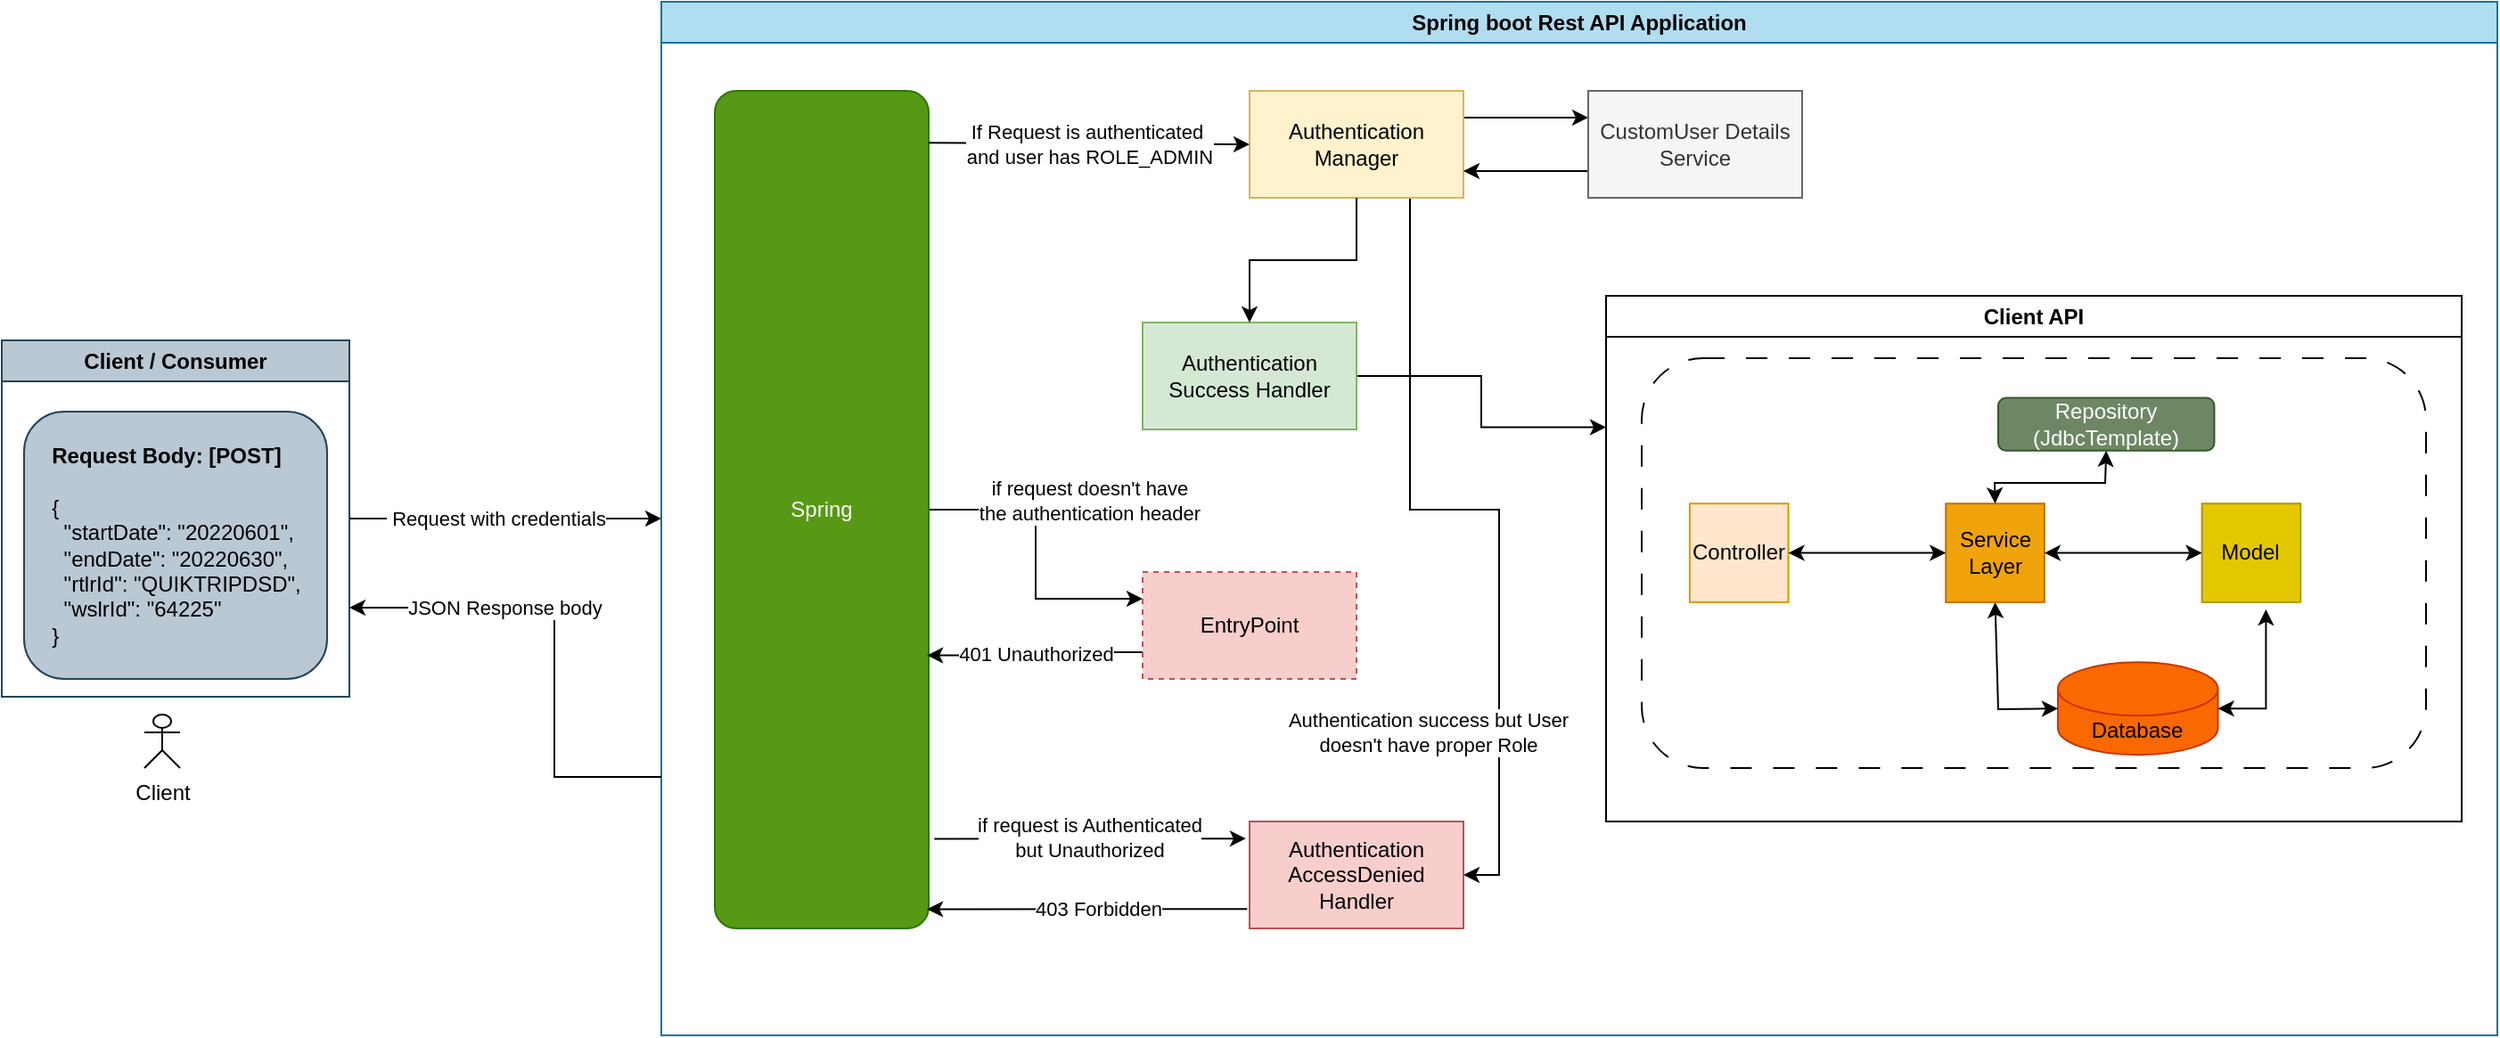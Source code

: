 <mxfile version="21.1.0" type="github" pages="3">
  <diagram id="gAJmTUb0zvMLt5ep9AGn" name="Spring boot Flow Diagram">
    <mxGraphModel dx="2256" dy="660" grid="0" gridSize="10" guides="1" tooltips="1" connect="1" arrows="1" fold="1" page="1" pageScale="1" pageWidth="850" pageHeight="1100" math="0" shadow="0">
      <root>
        <mxCell id="0" />
        <mxCell id="1" parent="0" />
        <mxCell id="jKOo5eAIJNoVlqBJy6k2-8" value="Client" style="shape=umlActor;verticalLabelPosition=bottom;verticalAlign=top;html=1;outlineConnect=0;" parent="1" vertex="1">
          <mxGeometry x="20" y="850" width="20" height="30" as="geometry" />
        </mxCell>
        <mxCell id="jKOo5eAIJNoVlqBJy6k2-27" value="Spring boot Rest API Application" style="swimlane;whiteSpace=wrap;html=1;fillColor=#b1ddf0;strokeColor=#10739e;" parent="1" vertex="1">
          <mxGeometry x="310" y="450" width="1030" height="580" as="geometry" />
        </mxCell>
        <mxCell id="jKOo5eAIJNoVlqBJy6k2-81" style="edgeStyle=orthogonalEdgeStyle;rounded=0;orthogonalLoop=1;jettySize=auto;html=1;exitX=1;exitY=0.5;exitDx=0;exitDy=0;entryX=0;entryY=0.25;entryDx=0;entryDy=0;" parent="jKOo5eAIJNoVlqBJy6k2-27" source="jKOo5eAIJNoVlqBJy6k2-40" target="jKOo5eAIJNoVlqBJy6k2-80" edge="1">
          <mxGeometry relative="1" as="geometry" />
        </mxCell>
        <mxCell id="jKOo5eAIJNoVlqBJy6k2-82" value="if request doesn&#39;t have &lt;br&gt;the authentication header" style="edgeLabel;html=1;align=center;verticalAlign=middle;resizable=0;points=[];" parent="jKOo5eAIJNoVlqBJy6k2-81" vertex="1" connectable="0">
          <mxGeometry x="-0.4" y="3" relative="1" as="geometry">
            <mxPoint x="39" y="-2" as="offset" />
          </mxGeometry>
        </mxCell>
        <mxCell id="jKOo5eAIJNoVlqBJy6k2-40" value="Spring" style="rounded=1;whiteSpace=wrap;html=1;arcSize=10;fillColor=#579915;fontColor=#ffffff;strokeColor=#2D7600;" parent="jKOo5eAIJNoVlqBJy6k2-27" vertex="1">
          <mxGeometry x="30" y="50" width="120" height="470" as="geometry" />
        </mxCell>
        <mxCell id="jKOo5eAIJNoVlqBJy6k2-77" style="edgeStyle=orthogonalEdgeStyle;rounded=0;orthogonalLoop=1;jettySize=auto;html=1;exitX=1;exitY=0.25;exitDx=0;exitDy=0;entryX=0;entryY=0.25;entryDx=0;entryDy=0;" parent="jKOo5eAIJNoVlqBJy6k2-27" source="jKOo5eAIJNoVlqBJy6k2-42" target="jKOo5eAIJNoVlqBJy6k2-76" edge="1">
          <mxGeometry relative="1" as="geometry" />
        </mxCell>
        <mxCell id="jKOo5eAIJNoVlqBJy6k2-79" style="edgeStyle=orthogonalEdgeStyle;rounded=0;orthogonalLoop=1;jettySize=auto;html=1;exitX=0.75;exitY=1;exitDx=0;exitDy=0;entryX=1;entryY=0.5;entryDx=0;entryDy=0;" parent="jKOo5eAIJNoVlqBJy6k2-27" source="jKOo5eAIJNoVlqBJy6k2-42" target="jKOo5eAIJNoVlqBJy6k2-51" edge="1">
          <mxGeometry relative="1" as="geometry" />
        </mxCell>
        <mxCell id="jKOo5eAIJNoVlqBJy6k2-86" value="Authentication success but User &lt;br&gt;doesn&#39;t have proper Role" style="edgeLabel;html=1;align=center;verticalAlign=middle;resizable=0;points=[];" parent="jKOo5eAIJNoVlqBJy6k2-79" vertex="1" connectable="0">
          <mxGeometry x="0.693" y="-1" relative="1" as="geometry">
            <mxPoint x="-39" y="-31" as="offset" />
          </mxGeometry>
        </mxCell>
        <mxCell id="jKOo5eAIJNoVlqBJy6k2-42" value="Authentication Manager" style="rounded=0;whiteSpace=wrap;html=1;fillColor=#fff2cc;strokeColor=#d6b656;" parent="jKOo5eAIJNoVlqBJy6k2-27" vertex="1">
          <mxGeometry x="330" y="50" width="120" height="60" as="geometry" />
        </mxCell>
        <mxCell id="jKOo5eAIJNoVlqBJy6k2-49" value="" style="endArrow=classic;html=1;rounded=0;entryX=0;entryY=0.5;entryDx=0;entryDy=0;exitX=1;exitY=0.062;exitDx=0;exitDy=0;exitPerimeter=0;" parent="jKOo5eAIJNoVlqBJy6k2-27" source="jKOo5eAIJNoVlqBJy6k2-40" target="jKOo5eAIJNoVlqBJy6k2-42" edge="1">
          <mxGeometry width="50" height="50" relative="1" as="geometry">
            <mxPoint x="20" y="320" as="sourcePoint" />
            <mxPoint x="70" y="270" as="targetPoint" />
          </mxGeometry>
        </mxCell>
        <mxCell id="jKOo5eAIJNoVlqBJy6k2-50" value="If Request is authenticated&amp;nbsp;&lt;br&gt;and user has ROLE_ADMIN" style="edgeLabel;html=1;align=center;verticalAlign=middle;resizable=0;points=[];" parent="jKOo5eAIJNoVlqBJy6k2-49" vertex="1" connectable="0">
          <mxGeometry x="-0.471" y="1" relative="1" as="geometry">
            <mxPoint x="42" y="1" as="offset" />
          </mxGeometry>
        </mxCell>
        <mxCell id="jKOo5eAIJNoVlqBJy6k2-25" value="Client API" style="swimlane;whiteSpace=wrap;html=1;" parent="jKOo5eAIJNoVlqBJy6k2-27" vertex="1">
          <mxGeometry x="530" y="165" width="480" height="295" as="geometry" />
        </mxCell>
        <mxCell id="UpVTDO2LvUsOc-iQ0I52-38" value="" style="group" parent="jKOo5eAIJNoVlqBJy6k2-25" vertex="1" connectable="0">
          <mxGeometry x="20" y="35" width="440" height="230" as="geometry" />
        </mxCell>
        <mxCell id="UpVTDO2LvUsOc-iQ0I52-1" value="" style="rounded=1;whiteSpace=wrap;html=1;dashed=1;dashPattern=12 12;" parent="UpVTDO2LvUsOc-iQ0I52-38" vertex="1">
          <mxGeometry width="440" height="230" as="geometry" />
        </mxCell>
        <mxCell id="UpVTDO2LvUsOc-iQ0I52-43" value="" style="group" parent="UpVTDO2LvUsOc-iQ0I52-38" vertex="1" connectable="0">
          <mxGeometry x="26.939" y="22.258" width="359.184" height="200.323" as="geometry" />
        </mxCell>
        <mxCell id="jKOo5eAIJNoVlqBJy6k2-3" value="Controller" style="whiteSpace=wrap;html=1;aspect=fixed;fillColor=#ffe6cc;strokeColor=#d79b00;" parent="UpVTDO2LvUsOc-iQ0I52-43" vertex="1">
          <mxGeometry y="59.355" width="55.318" height="55.318" as="geometry" />
        </mxCell>
        <mxCell id="jKOo5eAIJNoVlqBJy6k2-4" value="Model" style="whiteSpace=wrap;html=1;aspect=fixed;fillColor=#e3c800;fontColor=#000000;strokeColor=#B09500;" parent="UpVTDO2LvUsOc-iQ0I52-43" vertex="1">
          <mxGeometry x="287.347" y="59.355" width="55.318" height="55.318" as="geometry" />
        </mxCell>
        <mxCell id="UpVTDO2LvUsOc-iQ0I52-39" value="Database" style="shape=cylinder3;whiteSpace=wrap;html=1;boundedLbl=1;backgroundOutline=1;size=15;fillColor=#fa6800;fontColor=#000000;strokeColor=#C73500;" parent="UpVTDO2LvUsOc-iQ0I52-43" vertex="1">
          <mxGeometry x="206.531" y="148.387" width="89.796" height="51.935" as="geometry" />
        </mxCell>
        <mxCell id="UpVTDO2LvUsOc-iQ0I52-40" value="" style="endArrow=classic;startArrow=classic;html=1;rounded=0;entryX=1;entryY=0.5;entryDx=0;entryDy=0;entryPerimeter=0;exitX=0.5;exitY=1;exitDx=0;exitDy=0;" parent="UpVTDO2LvUsOc-iQ0I52-43" target="UpVTDO2LvUsOc-iQ0I52-39" edge="1">
          <mxGeometry width="50" height="50" relative="1" as="geometry">
            <mxPoint x="323.265" y="118.71" as="sourcePoint" />
            <mxPoint x="220.0" y="196.613" as="targetPoint" />
            <Array as="points">
              <mxPoint x="323.265" y="174.355" />
            </Array>
          </mxGeometry>
        </mxCell>
        <mxCell id="UpVTDO2LvUsOc-iQ0I52-41" value="" style="endArrow=classic;startArrow=classic;html=1;rounded=0;entryX=0;entryY=0.5;entryDx=0;entryDy=0;entryPerimeter=0;exitX=0.5;exitY=1;exitDx=0;exitDy=0;" parent="UpVTDO2LvUsOc-iQ0I52-43" source="UpVTDO2LvUsOc-iQ0I52-42" target="UpVTDO2LvUsOc-iQ0I52-39" edge="1">
          <mxGeometry width="50" height="50" relative="1" as="geometry">
            <mxPoint x="85.306" y="140.968" as="sourcePoint" />
            <mxPoint x="130.204" y="103.871" as="targetPoint" />
            <Array as="points">
              <mxPoint x="173.061" y="174.742" />
            </Array>
          </mxGeometry>
        </mxCell>
        <mxCell id="UpVTDO2LvUsOc-iQ0I52-42" value="Service Layer" style="whiteSpace=wrap;html=1;aspect=fixed;fillColor=#f0a30a;fontColor=#000000;strokeColor=#BD7000;" parent="UpVTDO2LvUsOc-iQ0I52-43" vertex="1">
          <mxGeometry x="143.673" y="59.355" width="55.318" height="55.318" as="geometry" />
        </mxCell>
        <mxCell id="UpVTDO2LvUsOc-iQ0I52-48" value="" style="endArrow=classic;startArrow=classic;html=1;rounded=0;exitX=1;exitY=0.5;exitDx=0;exitDy=0;entryX=0;entryY=0.5;entryDx=0;entryDy=0;" parent="UpVTDO2LvUsOc-iQ0I52-43" source="jKOo5eAIJNoVlqBJy6k2-3" target="UpVTDO2LvUsOc-iQ0I52-42" edge="1">
          <mxGeometry width="50" height="50" relative="1" as="geometry">
            <mxPoint x="161.633" y="170.645" as="sourcePoint" />
            <mxPoint x="206.531" y="133.548" as="targetPoint" />
          </mxGeometry>
        </mxCell>
        <mxCell id="UpVTDO2LvUsOc-iQ0I52-51" value="" style="endArrow=classic;startArrow=classic;html=1;rounded=0;entryX=0;entryY=0.5;entryDx=0;entryDy=0;exitX=1;exitY=0.5;exitDx=0;exitDy=0;" parent="UpVTDO2LvUsOc-iQ0I52-43" source="UpVTDO2LvUsOc-iQ0I52-42" target="jKOo5eAIJNoVlqBJy6k2-4" edge="1">
          <mxGeometry width="50" height="50" relative="1" as="geometry">
            <mxPoint x="188.571" y="66.774" as="sourcePoint" />
            <mxPoint x="188.571" y="37.097" as="targetPoint" />
          </mxGeometry>
        </mxCell>
        <mxCell id="jKOo5eAIJNoVlqBJy6k2-20" value="Repository&lt;br&gt;(JdbcTemplate)" style="rounded=1;whiteSpace=wrap;html=1;fillColor=#6d8764;fontColor=#ffffff;strokeColor=#3A5431;" parent="UpVTDO2LvUsOc-iQ0I52-38" vertex="1">
          <mxGeometry x="199.998" y="22.258" width="121.224" height="29.677" as="geometry" />
        </mxCell>
        <mxCell id="UpVTDO2LvUsOc-iQ0I52-50" value="" style="endArrow=classic;startArrow=classic;html=1;rounded=0;entryX=0.5;entryY=1;entryDx=0;entryDy=0;exitX=0.5;exitY=0;exitDx=0;exitDy=0;" parent="UpVTDO2LvUsOc-iQ0I52-38" source="UpVTDO2LvUsOc-iQ0I52-42" target="jKOo5eAIJNoVlqBJy6k2-20" edge="1">
          <mxGeometry width="50" height="50" relative="1" as="geometry">
            <mxPoint x="188.571" y="192.903" as="sourcePoint" />
            <mxPoint x="233.469" y="155.806" as="targetPoint" />
            <Array as="points">
              <mxPoint x="198" y="70" />
              <mxPoint x="230" y="70" />
              <mxPoint x="260" y="70" />
            </Array>
          </mxGeometry>
        </mxCell>
        <mxCell id="jKOo5eAIJNoVlqBJy6k2-51" value="Authentication AccessDenied Handler" style="rounded=0;whiteSpace=wrap;html=1;fillColor=#f8cecc;strokeColor=#b85450;" parent="jKOo5eAIJNoVlqBJy6k2-27" vertex="1">
          <mxGeometry x="330" y="460" width="120" height="60" as="geometry" />
        </mxCell>
        <mxCell id="jKOo5eAIJNoVlqBJy6k2-53" value="" style="endArrow=classic;html=1;rounded=0;exitX=1.026;exitY=0.893;exitDx=0;exitDy=0;exitPerimeter=0;entryX=-0.017;entryY=0.16;entryDx=0;entryDy=0;entryPerimeter=0;" parent="jKOo5eAIJNoVlqBJy6k2-27" source="jKOo5eAIJNoVlqBJy6k2-40" target="jKOo5eAIJNoVlqBJy6k2-51" edge="1">
          <mxGeometry width="50" height="50" relative="1" as="geometry">
            <mxPoint x="330" y="340" as="sourcePoint" />
            <mxPoint x="380" y="290" as="targetPoint" />
          </mxGeometry>
        </mxCell>
        <mxCell id="jKOo5eAIJNoVlqBJy6k2-63" value="if request is Authenticated &lt;br&gt;but Unauthorized" style="edgeLabel;html=1;align=center;verticalAlign=middle;resizable=0;points=[];" parent="jKOo5eAIJNoVlqBJy6k2-53" vertex="1" connectable="0">
          <mxGeometry x="-0.307" y="3" relative="1" as="geometry">
            <mxPoint x="26" y="2" as="offset" />
          </mxGeometry>
        </mxCell>
        <mxCell id="jKOo5eAIJNoVlqBJy6k2-64" value="" style="endArrow=classic;html=1;rounded=0;entryX=0.992;entryY=0.977;entryDx=0;entryDy=0;entryPerimeter=0;exitX=-0.011;exitY=0.819;exitDx=0;exitDy=0;exitPerimeter=0;" parent="jKOo5eAIJNoVlqBJy6k2-27" source="jKOo5eAIJNoVlqBJy6k2-51" target="jKOo5eAIJNoVlqBJy6k2-40" edge="1">
          <mxGeometry width="50" height="50" relative="1" as="geometry">
            <mxPoint x="320" y="509" as="sourcePoint" />
            <mxPoint x="400" y="280" as="targetPoint" />
          </mxGeometry>
        </mxCell>
        <mxCell id="jKOo5eAIJNoVlqBJy6k2-65" value="403 Forbidden" style="edgeLabel;html=1;align=center;verticalAlign=middle;resizable=0;points=[];" parent="jKOo5eAIJNoVlqBJy6k2-64" vertex="1" connectable="0">
          <mxGeometry x="0.263" relative="1" as="geometry">
            <mxPoint x="30" as="offset" />
          </mxGeometry>
        </mxCell>
        <mxCell id="jKOo5eAIJNoVlqBJy6k2-75" style="edgeStyle=orthogonalEdgeStyle;rounded=0;orthogonalLoop=1;jettySize=auto;html=1;entryX=0;entryY=0.25;entryDx=0;entryDy=0;" parent="jKOo5eAIJNoVlqBJy6k2-27" source="jKOo5eAIJNoVlqBJy6k2-71" target="jKOo5eAIJNoVlqBJy6k2-25" edge="1">
          <mxGeometry relative="1" as="geometry">
            <mxPoint x="520" y="210" as="targetPoint" />
          </mxGeometry>
        </mxCell>
        <mxCell id="jKOo5eAIJNoVlqBJy6k2-71" value="Authentication Success Handler" style="rounded=1;whiteSpace=wrap;html=1;arcSize=0;fillColor=#d5e8d4;strokeColor=#82b366;" parent="jKOo5eAIJNoVlqBJy6k2-27" vertex="1">
          <mxGeometry x="270" y="180" width="120" height="60" as="geometry" />
        </mxCell>
        <mxCell id="jKOo5eAIJNoVlqBJy6k2-70" style="edgeStyle=orthogonalEdgeStyle;rounded=0;orthogonalLoop=1;jettySize=auto;html=1;exitX=0.5;exitY=1;exitDx=0;exitDy=0;entryX=0.5;entryY=0;entryDx=0;entryDy=0;" parent="jKOo5eAIJNoVlqBJy6k2-27" source="jKOo5eAIJNoVlqBJy6k2-42" target="jKOo5eAIJNoVlqBJy6k2-71" edge="1">
          <mxGeometry relative="1" as="geometry">
            <mxPoint x="355" y="150" as="targetPoint" />
          </mxGeometry>
        </mxCell>
        <mxCell id="jKOo5eAIJNoVlqBJy6k2-78" style="edgeStyle=orthogonalEdgeStyle;rounded=0;orthogonalLoop=1;jettySize=auto;html=1;exitX=0;exitY=0.75;exitDx=0;exitDy=0;entryX=1;entryY=0.75;entryDx=0;entryDy=0;" parent="jKOo5eAIJNoVlqBJy6k2-27" source="jKOo5eAIJNoVlqBJy6k2-76" target="jKOo5eAIJNoVlqBJy6k2-42" edge="1">
          <mxGeometry relative="1" as="geometry" />
        </mxCell>
        <mxCell id="jKOo5eAIJNoVlqBJy6k2-76" value="CustomUser Details Service" style="rounded=0;whiteSpace=wrap;html=1;fillColor=#f5f5f5;fontColor=#333333;strokeColor=#666666;" parent="jKOo5eAIJNoVlqBJy6k2-27" vertex="1">
          <mxGeometry x="520" y="50" width="120" height="60" as="geometry" />
        </mxCell>
        <mxCell id="jKOo5eAIJNoVlqBJy6k2-84" style="edgeStyle=orthogonalEdgeStyle;rounded=0;orthogonalLoop=1;jettySize=auto;html=1;exitX=0;exitY=0.75;exitDx=0;exitDy=0;entryX=0.992;entryY=0.674;entryDx=0;entryDy=0;entryPerimeter=0;" parent="jKOo5eAIJNoVlqBJy6k2-27" source="jKOo5eAIJNoVlqBJy6k2-80" target="jKOo5eAIJNoVlqBJy6k2-40" edge="1">
          <mxGeometry relative="1" as="geometry" />
        </mxCell>
        <mxCell id="jKOo5eAIJNoVlqBJy6k2-85" value="401 Unauthorized" style="edgeLabel;html=1;align=center;verticalAlign=middle;resizable=0;points=[];" parent="jKOo5eAIJNoVlqBJy6k2-84" vertex="1" connectable="0">
          <mxGeometry x="0.219" y="-1" relative="1" as="geometry">
            <mxPoint x="13" as="offset" />
          </mxGeometry>
        </mxCell>
        <mxCell id="jKOo5eAIJNoVlqBJy6k2-80" value="EntryPoint" style="rounded=0;whiteSpace=wrap;html=1;dashed=1;fillColor=#f8cecc;strokeColor=#b85450;" parent="jKOo5eAIJNoVlqBJy6k2-27" vertex="1">
          <mxGeometry x="270" y="320" width="120" height="60" as="geometry" />
        </mxCell>
        <mxCell id="jKOo5eAIJNoVlqBJy6k2-30" value="Client / Consumer" style="swimlane;whiteSpace=wrap;html=1;fillColor=#bac8d3;strokeColor=#23445d;" parent="1" vertex="1">
          <mxGeometry x="-60" y="640" width="195" height="200" as="geometry" />
        </mxCell>
        <mxCell id="jKOo5eAIJNoVlqBJy6k2-31" value="&lt;div style=&quot;text-align: left;&quot;&gt;&lt;span style=&quot;background-color: initial;&quot;&gt;&lt;b&gt;Request Body: [POST]&lt;/b&gt;&lt;/span&gt;&lt;/div&gt;&lt;div style=&quot;border-color: var(--border-color); text-align: left;&quot;&gt;&lt;br&gt;&lt;/div&gt;&lt;div style=&quot;border-color: var(--border-color); text-align: left;&quot;&gt;{&lt;/div&gt;&lt;div style=&quot;border-color: var(--border-color); text-align: left;&quot;&gt;&amp;nbsp; &quot;startDate&quot;: &quot;20220601&quot;,&lt;/div&gt;&lt;div style=&quot;border-color: var(--border-color); text-align: left;&quot;&gt;&amp;nbsp; &quot;endDate&quot;: &quot;20220630&quot;,&lt;/div&gt;&lt;div style=&quot;border-color: var(--border-color); text-align: left;&quot;&gt;&amp;nbsp; &quot;rtlrId&quot;: &quot;QUIKTRIPDSD&lt;span style=&quot;background-color: initial;&quot;&gt;&quot;,&lt;/span&gt;&lt;br&gt;&lt;/div&gt;&lt;div style=&quot;border-color: var(--border-color); text-align: left;&quot;&gt;&amp;nbsp; &quot;wslrId&quot;: &quot;64225&lt;span style=&quot;background-color: initial;&quot;&gt;&quot;&lt;/span&gt;&lt;br&gt;&lt;/div&gt;&lt;div style=&quot;border-color: var(--border-color); text-align: left;&quot;&gt;}&lt;/div&gt;" style="rounded=1;whiteSpace=wrap;html=1;fillColor=#bac8d3;strokeColor=#23445d;" parent="jKOo5eAIJNoVlqBJy6k2-30" vertex="1">
          <mxGeometry x="12.5" y="40" width="170" height="150" as="geometry" />
        </mxCell>
        <mxCell id="jKOo5eAIJNoVlqBJy6k2-66" value="" style="endArrow=classic;html=1;rounded=0;entryX=0;entryY=0.5;entryDx=0;entryDy=0;exitX=1;exitY=0.5;exitDx=0;exitDy=0;" parent="1" source="jKOo5eAIJNoVlqBJy6k2-30" target="jKOo5eAIJNoVlqBJy6k2-27" edge="1">
          <mxGeometry width="50" height="50" relative="1" as="geometry">
            <mxPoint x="440" y="770" as="sourcePoint" />
            <mxPoint x="490" y="720" as="targetPoint" />
          </mxGeometry>
        </mxCell>
        <mxCell id="jKOo5eAIJNoVlqBJy6k2-67" value="&amp;nbsp;Request with credentials" style="edgeLabel;html=1;align=center;verticalAlign=middle;resizable=0;points=[];" parent="jKOo5eAIJNoVlqBJy6k2-66" vertex="1" connectable="0">
          <mxGeometry x="-0.328" y="-2" relative="1" as="geometry">
            <mxPoint x="23" y="-2" as="offset" />
          </mxGeometry>
        </mxCell>
        <mxCell id="FC41KhaFRCYs8Oc2fZ9N-1" value="" style="endArrow=classic;html=1;rounded=0;entryX=1;entryY=0.75;entryDx=0;entryDy=0;exitX=0;exitY=0.75;exitDx=0;exitDy=0;" parent="1" source="jKOo5eAIJNoVlqBJy6k2-27" target="jKOo5eAIJNoVlqBJy6k2-30" edge="1">
          <mxGeometry width="50" height="50" relative="1" as="geometry">
            <mxPoint x="180" y="850" as="sourcePoint" />
            <mxPoint x="230" y="800" as="targetPoint" />
            <Array as="points">
              <mxPoint x="250" y="885" />
              <mxPoint x="250" y="790" />
            </Array>
          </mxGeometry>
        </mxCell>
        <mxCell id="FC41KhaFRCYs8Oc2fZ9N-2" value="JSON Response body" style="edgeLabel;html=1;align=center;verticalAlign=middle;resizable=0;points=[];" parent="FC41KhaFRCYs8Oc2fZ9N-1" vertex="1" connectable="0">
          <mxGeometry x="0.356" relative="1" as="geometry">
            <mxPoint as="offset" />
          </mxGeometry>
        </mxCell>
      </root>
    </mxGraphModel>
  </diagram>
  <diagram id="qu9-vNJKe9SejYaqbjZg" name="Service Layer">
    <mxGraphModel dx="556" dy="660" grid="1" gridSize="10" guides="1" tooltips="1" connect="1" arrows="1" fold="1" page="1" pageScale="1" pageWidth="850" pageHeight="1100" math="0" shadow="0">
      <root>
        <mxCell id="0" />
        <mxCell id="1" parent="0" />
        <mxCell id="SeWlZQkppyiHz4n-aT7A-1" value="" style="rounded=1;whiteSpace=wrap;html=1;arcSize=0;" parent="1" vertex="1">
          <mxGeometry x="860" width="710" height="840" as="geometry" />
        </mxCell>
        <mxCell id="tVIGZTQ7JNzxPqadRYe6-2" value="" style="edgeStyle=orthogonalEdgeStyle;rounded=0;orthogonalLoop=1;jettySize=auto;html=1;" parent="1" source="sn6AWK3r1z6kiTbfgCj4-1" target="tVIGZTQ7JNzxPqadRYe6-1" edge="1">
          <mxGeometry relative="1" as="geometry" />
        </mxCell>
        <mxCell id="tVIGZTQ7JNzxPqadRYe6-8" value="" style="edgeStyle=orthogonalEdgeStyle;rounded=0;orthogonalLoop=1;jettySize=auto;html=1;" parent="1" source="sn6AWK3r1z6kiTbfgCj4-1" target="tVIGZTQ7JNzxPqadRYe6-7" edge="1">
          <mxGeometry relative="1" as="geometry" />
        </mxCell>
        <mxCell id="sn6AWK3r1z6kiTbfgCj4-1" value="&lt;div style=&quot;border-color: var(--border-color); text-align: left;&quot;&gt;&lt;span style=&quot;background-color: initial;&quot;&gt;{&lt;/span&gt;&lt;br&gt;&lt;/div&gt;&lt;div style=&quot;border-color: var(--border-color); text-align: left;&quot;&gt;&amp;nbsp; &quot;startDate&quot;: &quot;20220601&quot;,&lt;/div&gt;&lt;div style=&quot;border-color: var(--border-color); text-align: left;&quot;&gt;&amp;nbsp; &quot;endDate&quot;: &quot;20220630&quot;,&lt;/div&gt;&lt;div style=&quot;border-color: var(--border-color); text-align: left;&quot;&gt;&amp;nbsp; &quot;rtlrId&quot;: &quot;QUIKTRIPDSD&lt;span style=&quot;border-color: var(--border-color); background-color: initial;&quot;&gt;&quot;,&lt;/span&gt;&lt;br style=&quot;border-color: var(--border-color);&quot;&gt;&lt;/div&gt;&lt;div style=&quot;border-color: var(--border-color); text-align: left;&quot;&gt;&amp;nbsp; &quot;wslrId&quot;: &quot;12345&lt;span style=&quot;border-color: var(--border-color); background-color: initial;&quot;&gt;&quot;&lt;/span&gt;&lt;br style=&quot;border-color: var(--border-color);&quot;&gt;&lt;/div&gt;&lt;div style=&quot;border-color: var(--border-color); text-align: left;&quot;&gt;}&lt;/div&gt;" style="shape=parallelogram;perimeter=parallelogramPerimeter;whiteSpace=wrap;html=1;fixedSize=1;" parent="1" vertex="1">
          <mxGeometry x="1030" y="110" width="240" height="100" as="geometry" />
        </mxCell>
        <mxCell id="tVIGZTQ7JNzxPqadRYe6-4" value="" style="edgeStyle=orthogonalEdgeStyle;rounded=0;orthogonalLoop=1;jettySize=auto;html=1;" parent="1" source="tVIGZTQ7JNzxPqadRYe6-1" target="tVIGZTQ7JNzxPqadRYe6-3" edge="1">
          <mxGeometry relative="1" as="geometry" />
        </mxCell>
        <mxCell id="tVIGZTQ7JNzxPqadRYe6-20" value="NO" style="edgeLabel;html=1;align=center;verticalAlign=middle;resizable=0;points=[];" parent="tVIGZTQ7JNzxPqadRYe6-4" vertex="1" connectable="0">
          <mxGeometry x="-0.3" y="-3" relative="1" as="geometry">
            <mxPoint x="1" y="1" as="offset" />
          </mxGeometry>
        </mxCell>
        <mxCell id="tVIGZTQ7JNzxPqadRYe6-6" value="" style="edgeStyle=orthogonalEdgeStyle;rounded=0;orthogonalLoop=1;jettySize=auto;html=1;" parent="1" source="tVIGZTQ7JNzxPqadRYe6-1" target="tVIGZTQ7JNzxPqadRYe6-5" edge="1">
          <mxGeometry relative="1" as="geometry" />
        </mxCell>
        <mxCell id="tVIGZTQ7JNzxPqadRYe6-19" value="YES" style="edgeLabel;html=1;align=center;verticalAlign=middle;resizable=0;points=[];" parent="tVIGZTQ7JNzxPqadRYe6-6" vertex="1" connectable="0">
          <mxGeometry x="-0.389" y="-3" relative="1" as="geometry">
            <mxPoint as="offset" />
          </mxGeometry>
        </mxCell>
        <mxCell id="tVIGZTQ7JNzxPqadRYe6-1" value="&lt;br&gt;Are Required Parameters&lt;br&gt;Valid, Present, and &lt;br&gt;Not Blank?" style="rhombus;whiteSpace=wrap;html=1;" parent="1" vertex="1">
          <mxGeometry x="1010" y="260" width="190" height="140" as="geometry" />
        </mxCell>
        <mxCell id="tVIGZTQ7JNzxPqadRYe6-3" value="Throw Error Message" style="shape=parallelogram;perimeter=parallelogramPerimeter;whiteSpace=wrap;html=1;fixedSize=1;" parent="1" vertex="1">
          <mxGeometry x="1270" y="305" width="170" height="50" as="geometry" />
        </mxCell>
        <mxCell id="tVIGZTQ7JNzxPqadRYe6-11" value="" style="edgeStyle=orthogonalEdgeStyle;rounded=0;orthogonalLoop=1;jettySize=auto;html=1;" parent="1" source="tVIGZTQ7JNzxPqadRYe6-5" target="tVIGZTQ7JNzxPqadRYe6-10" edge="1">
          <mxGeometry relative="1" as="geometry" />
        </mxCell>
        <mxCell id="tVIGZTQ7JNzxPqadRYe6-5" value="Build SQL query based on parameter(s)&amp;nbsp;" style="whiteSpace=wrap;html=1;" parent="1" vertex="1">
          <mxGeometry x="970" y="460" width="120" height="60" as="geometry" />
        </mxCell>
        <mxCell id="tVIGZTQ7JNzxPqadRYe6-7" value="Start" style="rounded=1;whiteSpace=wrap;html=1;arcSize=50;" parent="1" vertex="1">
          <mxGeometry x="1090" y="10" width="120" height="60" as="geometry" />
        </mxCell>
        <mxCell id="tVIGZTQ7JNzxPqadRYe6-15" value="" style="edgeStyle=orthogonalEdgeStyle;rounded=0;orthogonalLoop=1;jettySize=auto;html=1;entryX=0.5;entryY=0;entryDx=0;entryDy=0;" parent="1" source="tVIGZTQ7JNzxPqadRYe6-9" target="tVIGZTQ7JNzxPqadRYe6-16" edge="1">
          <mxGeometry relative="1" as="geometry">
            <mxPoint x="1397.5" y="590" as="targetPoint" />
          </mxGeometry>
        </mxCell>
        <mxCell id="tVIGZTQ7JNzxPqadRYe6-9" value="Database" style="shape=cylinder3;whiteSpace=wrap;html=1;boundedLbl=1;backgroundOutline=1;size=15;" parent="1" vertex="1">
          <mxGeometry x="1365" y="460" width="110" height="60" as="geometry" />
        </mxCell>
        <mxCell id="tVIGZTQ7JNzxPqadRYe6-12" value="" style="edgeStyle=orthogonalEdgeStyle;rounded=0;orthogonalLoop=1;jettySize=auto;html=1;" parent="1" source="tVIGZTQ7JNzxPqadRYe6-10" target="tVIGZTQ7JNzxPqadRYe6-9" edge="1">
          <mxGeometry relative="1" as="geometry" />
        </mxCell>
        <mxCell id="tVIGZTQ7JNzxPqadRYe6-10" value="Pass the input value into the query" style="rounded=0;whiteSpace=wrap;html=1;" parent="1" vertex="1">
          <mxGeometry x="1170" y="460" width="120" height="60" as="geometry" />
        </mxCell>
        <mxCell id="tVIGZTQ7JNzxPqadRYe6-21" value="" style="edgeStyle=orthogonalEdgeStyle;rounded=0;orthogonalLoop=1;jettySize=auto;html=1;" parent="1" source="tVIGZTQ7JNzxPqadRYe6-16" target="tVIGZTQ7JNzxPqadRYe6-18" edge="1">
          <mxGeometry relative="1" as="geometry" />
        </mxCell>
        <mxCell id="tVIGZTQ7JNzxPqadRYe6-22" value="Yes" style="edgeLabel;html=1;align=center;verticalAlign=middle;resizable=0;points=[];" parent="tVIGZTQ7JNzxPqadRYe6-21" vertex="1" connectable="0">
          <mxGeometry x="-0.276" y="2" relative="1" as="geometry">
            <mxPoint as="offset" />
          </mxGeometry>
        </mxCell>
        <mxCell id="tVIGZTQ7JNzxPqadRYe6-25" value="" style="edgeStyle=orthogonalEdgeStyle;rounded=0;orthogonalLoop=1;jettySize=auto;html=1;" parent="1" source="tVIGZTQ7JNzxPqadRYe6-16" target="tVIGZTQ7JNzxPqadRYe6-24" edge="1">
          <mxGeometry relative="1" as="geometry" />
        </mxCell>
        <mxCell id="tVIGZTQ7JNzxPqadRYe6-16" value="Has data?" style="rhombus;whiteSpace=wrap;html=1;" parent="1" vertex="1">
          <mxGeometry x="1255" y="600" width="110" height="100" as="geometry" />
        </mxCell>
        <mxCell id="tVIGZTQ7JNzxPqadRYe6-27" value="" style="edgeStyle=orthogonalEdgeStyle;rounded=0;orthogonalLoop=1;jettySize=auto;html=1;" parent="1" source="tVIGZTQ7JNzxPqadRYe6-18" target="tVIGZTQ7JNzxPqadRYe6-26" edge="1">
          <mxGeometry relative="1" as="geometry" />
        </mxCell>
        <mxCell id="tVIGZTQ7JNzxPqadRYe6-18" value="Map the result/Data to Object" style="whiteSpace=wrap;html=1;" parent="1" vertex="1">
          <mxGeometry x="1080" y="620" width="115" height="60" as="geometry" />
        </mxCell>
        <mxCell id="tVIGZTQ7JNzxPqadRYe6-29" style="edgeStyle=orthogonalEdgeStyle;rounded=0;orthogonalLoop=1;jettySize=auto;html=1;exitX=0.5;exitY=1;exitDx=0;exitDy=0;entryX=1;entryY=0.5;entryDx=0;entryDy=0;" parent="1" source="tVIGZTQ7JNzxPqadRYe6-24" target="tVIGZTQ7JNzxPqadRYe6-28" edge="1">
          <mxGeometry relative="1" as="geometry" />
        </mxCell>
        <mxCell id="tVIGZTQ7JNzxPqadRYe6-24" value="No Data Response" style="shape=parallelogram;perimeter=parallelogramPerimeter;whiteSpace=wrap;html=1;fixedSize=1;" parent="1" vertex="1">
          <mxGeometry x="1410" y="620" width="140" height="60" as="geometry" />
        </mxCell>
        <mxCell id="tVIGZTQ7JNzxPqadRYe6-30" style="edgeStyle=orthogonalEdgeStyle;rounded=0;orthogonalLoop=1;jettySize=auto;html=1;exitX=0.5;exitY=1;exitDx=0;exitDy=0;entryX=0;entryY=0.5;entryDx=0;entryDy=0;" parent="1" source="tVIGZTQ7JNzxPqadRYe6-26" target="tVIGZTQ7JNzxPqadRYe6-28" edge="1">
          <mxGeometry relative="1" as="geometry" />
        </mxCell>
        <mxCell id="tVIGZTQ7JNzxPqadRYe6-26" value="JSON Response" style="shape=parallelogram;perimeter=parallelogramPerimeter;whiteSpace=wrap;html=1;fixedSize=1;" parent="1" vertex="1">
          <mxGeometry x="910" y="620" width="120" height="60" as="geometry" />
        </mxCell>
        <mxCell id="tVIGZTQ7JNzxPqadRYe6-28" value="END" style="rounded=1;whiteSpace=wrap;html=1;arcSize=50;" parent="1" vertex="1">
          <mxGeometry x="1135" y="740" width="120" height="60" as="geometry" />
        </mxCell>
      </root>
    </mxGraphModel>
  </diagram>
  <diagram id="eCfHONYZQVJ455GguiCX" name="Azure DevOps">
    <mxGraphModel dx="1406" dy="660" grid="1" gridSize="10" guides="1" tooltips="1" connect="1" arrows="1" fold="1" page="1" pageScale="1" pageWidth="850" pageHeight="1100" math="0" shadow="0">
      <root>
        <mxCell id="0" />
        <mxCell id="1" parent="0" />
        <mxCell id="3v1tc_jDzYr_Ghoy16Jk-2" value="Azure DevOps &lt;br&gt;Organization" style="image;sketch=0;aspect=fixed;html=1;points=[];align=center;fontSize=12;image=img/lib/mscae/Azure_DevOps.svg;dashed=1;" parent="1" vertex="1">
          <mxGeometry x="230" y="200" width="40" height="40" as="geometry" />
        </mxCell>
        <mxCell id="yjC3biH0dBwCVfJlwpPt-1" value="Azure Build-Pipeline" style="image;sketch=0;aspect=fixed;html=1;points=[];align=center;fontSize=12;image=img/lib/mscae/Azure_Pipelines.svg;" parent="1" vertex="1">
          <mxGeometry x="320" y="265" width="40" height="40" as="geometry" />
        </mxCell>
        <mxCell id="yjC3biH0dBwCVfJlwpPt-5" value="" style="image;sketch=0;aspect=fixed;html=1;points=[];align=center;fontSize=12;image=img/lib/mscae/Docker.svg;" parent="1" vertex="1">
          <mxGeometry x="370" y="250" width="29.88" height="24.5" as="geometry" />
        </mxCell>
        <mxCell id="yjC3biH0dBwCVfJlwpPt-6" value="Azure Container &lt;br&gt;Registry (ACR)" style="image;aspect=fixed;html=1;points=[];align=center;fontSize=12;image=img/lib/azure2/containers/Container_Registries.svg;" parent="1" vertex="1">
          <mxGeometry x="460" y="140" width="44.59" height="40" as="geometry" />
        </mxCell>
        <mxCell id="yjC3biH0dBwCVfJlwpPt-9" value="Azure Release-Pipeline" style="image;sketch=0;aspect=fixed;html=1;points=[];align=center;fontSize=12;image=img/lib/mscae/Azure_Pipelines.svg;" parent="1" vertex="1">
          <mxGeometry x="590" y="270" width="40" height="40" as="geometry" />
        </mxCell>
        <mxCell id="yjC3biH0dBwCVfJlwpPt-8" value="Azure Subscription" style="verticalLabelPosition=bottom;html=1;verticalAlign=top;align=center;strokeColor=none;fillColor=#00BEF2;shape=mxgraph.azure.azure_subscription;" parent="1" vertex="1">
          <mxGeometry x="740" y="100" width="50" height="35" as="geometry" />
        </mxCell>
        <mxCell id="yjC3biH0dBwCVfJlwpPt-21" style="edgeStyle=orthogonalEdgeStyle;rounded=0;orthogonalLoop=1;jettySize=auto;html=1;entryX=-0.02;entryY=0.657;entryDx=0;entryDy=0;entryPerimeter=0;dashed=1;shape=link;fillColor=#dae8fc;strokeColor=#6c8ebf;strokeWidth=2;" parent="1" source="yjC3biH0dBwCVfJlwpPt-8" target="yjC3biH0dBwCVfJlwpPt-8" edge="1">
          <mxGeometry relative="1" as="geometry">
            <Array as="points">
              <mxPoint x="820" y="120" />
              <mxPoint x="820" y="460" />
              <mxPoint x="190" y="460" />
              <mxPoint x="190" y="123" />
            </Array>
          </mxGeometry>
        </mxCell>
        <mxCell id="yjC3biH0dBwCVfJlwpPt-23" value="" style="group" parent="1" vertex="1" connectable="0">
          <mxGeometry y="260" width="147" height="50" as="geometry" />
        </mxCell>
        <mxCell id="E4JLxMnuqWfu0imRf4YU-1" style="edgeStyle=orthogonalEdgeStyle;rounded=0;orthogonalLoop=1;jettySize=auto;html=1;exitX=1;exitY=0.5;exitDx=0;exitDy=0;" parent="yjC3biH0dBwCVfJlwpPt-23" source="yjC3biH0dBwCVfJlwpPt-4" edge="1">
          <mxGeometry relative="1" as="geometry">
            <mxPoint x="180" y="25" as="targetPoint" />
          </mxGeometry>
        </mxCell>
        <mxCell id="yjC3biH0dBwCVfJlwpPt-4" value="DXC GitHub" style="shape=image;html=1;verticalAlign=top;verticalLabelPosition=bottom;labelBackgroundColor=#ffffff;imageAspect=0;aspect=fixed;image=https://cdn4.iconfinder.com/data/icons/ionicons/512/icon-social-github-128.png" parent="yjC3biH0dBwCVfJlwpPt-23" vertex="1">
          <mxGeometry x="90" y="1.5" width="47" height="47" as="geometry" />
        </mxCell>
        <mxCell id="yjC3biH0dBwCVfJlwpPt-15" value="" style="points=[[0.35,0,0],[0.98,0.51,0],[1,0.71,0],[0.67,1,0],[0,0.795,0],[0,0.65,0]];verticalLabelPosition=bottom;sketch=0;html=1;verticalAlign=top;aspect=fixed;align=center;pointerEvents=1;shape=mxgraph.cisco19.user;fillColor=#005073;strokeColor=none;" parent="yjC3biH0dBwCVfJlwpPt-23" vertex="1">
          <mxGeometry width="50" height="50" as="geometry" />
        </mxCell>
        <mxCell id="yjC3biH0dBwCVfJlwpPt-16" value="" style="edgeStyle=orthogonalEdgeStyle;rounded=0;orthogonalLoop=1;jettySize=auto;html=1;" parent="yjC3biH0dBwCVfJlwpPt-23" source="yjC3biH0dBwCVfJlwpPt-15" target="yjC3biH0dBwCVfJlwpPt-4" edge="1">
          <mxGeometry relative="1" as="geometry" />
        </mxCell>
        <mxCell id="yjC3biH0dBwCVfJlwpPt-24" style="edgeStyle=orthogonalEdgeStyle;rounded=1;orthogonalLoop=1;jettySize=auto;html=1;entryX=0.583;entryY=1.054;entryDx=0;entryDy=0;entryPerimeter=0;strokeColor=#666666;fillColor=#f5f5f5;dashed=1;endArrow=none;endFill=0;strokeWidth=2;" parent="1" source="3v1tc_jDzYr_Ghoy16Jk-2" target="3v1tc_jDzYr_Ghoy16Jk-2" edge="1">
          <mxGeometry relative="1" as="geometry">
            <Array as="points">
              <mxPoint x="700" y="230" />
              <mxPoint x="700" y="410" />
              <mxPoint x="253" y="410" />
            </Array>
          </mxGeometry>
        </mxCell>
        <mxCell id="E4JLxMnuqWfu0imRf4YU-2" value="" style="endArrow=classic;html=1;rounded=0;" parent="1" edge="1">
          <mxGeometry width="50" height="50" relative="1" as="geometry">
            <mxPoint x="200" y="285" as="sourcePoint" />
            <mxPoint x="310" y="285" as="targetPoint" />
          </mxGeometry>
        </mxCell>
        <mxCell id="E4JLxMnuqWfu0imRf4YU-3" value="" style="endArrow=classic;html=1;rounded=0;exitX=1.042;exitY=0.554;exitDx=0;exitDy=0;exitPerimeter=0;entryX=-0.093;entryY=0.471;entryDx=0;entryDy=0;entryPerimeter=0;edgeStyle=orthogonalEdgeStyle;" parent="1" source="yjC3biH0dBwCVfJlwpPt-1" target="yjC3biH0dBwCVfJlwpPt-6" edge="1">
          <mxGeometry width="50" height="50" relative="1" as="geometry">
            <mxPoint x="490" y="350" as="sourcePoint" />
            <mxPoint x="540" y="300" as="targetPoint" />
            <Array as="points">
              <mxPoint x="420" y="287" />
              <mxPoint x="420" y="159" />
            </Array>
          </mxGeometry>
        </mxCell>
        <mxCell id="E4JLxMnuqWfu0imRf4YU-4" value="Push" style="edgeLabel;html=1;align=center;verticalAlign=middle;resizable=0;points=[];" parent="E4JLxMnuqWfu0imRf4YU-3" vertex="1" connectable="0">
          <mxGeometry x="-0.101" y="-2" relative="1" as="geometry">
            <mxPoint as="offset" />
          </mxGeometry>
        </mxCell>
        <mxCell id="E4JLxMnuqWfu0imRf4YU-5" value="" style="endArrow=classic;html=1;rounded=0;entryX=-0.021;entryY=0.45;entryDx=0;entryDy=0;entryPerimeter=0;exitX=1.084;exitY=0.408;exitDx=0;exitDy=0;exitPerimeter=0;edgeStyle=orthogonalEdgeStyle;" parent="1" source="yjC3biH0dBwCVfJlwpPt-6" target="yjC3biH0dBwCVfJlwpPt-9" edge="1">
          <mxGeometry width="50" height="50" relative="1" as="geometry">
            <mxPoint x="440" y="340" as="sourcePoint" />
            <mxPoint x="490" y="290" as="targetPoint" />
          </mxGeometry>
        </mxCell>
        <mxCell id="E4JLxMnuqWfu0imRf4YU-6" value="Pull" style="edgeLabel;html=1;align=center;verticalAlign=middle;resizable=0;points=[];" parent="E4JLxMnuqWfu0imRf4YU-5" vertex="1" connectable="0">
          <mxGeometry x="0.316" relative="1" as="geometry">
            <mxPoint as="offset" />
          </mxGeometry>
        </mxCell>
        <mxCell id="E4JLxMnuqWfu0imRf4YU-9" value="" style="group" parent="1" vertex="1" connectable="0">
          <mxGeometry x="730.06" y="330" width="69.88" height="50" as="geometry" />
        </mxCell>
        <mxCell id="yjC3biH0dBwCVfJlwpPt-2" value="" style="verticalLabelPosition=bottom;html=1;verticalAlign=top;align=center;strokeColor=none;fillColor=#00BEF2;shape=mxgraph.azure.virtual_machine;" parent="E4JLxMnuqWfu0imRf4YU-9" vertex="1">
          <mxGeometry y="10" width="50" height="40" as="geometry" />
        </mxCell>
        <mxCell id="yjC3biH0dBwCVfJlwpPt-10" value="" style="image;sketch=0;aspect=fixed;html=1;points=[];align=center;fontSize=12;image=img/lib/mscae/Docker.svg;" parent="E4JLxMnuqWfu0imRf4YU-9" vertex="1">
          <mxGeometry x="40" width="29.88" height="24.5" as="geometry" />
        </mxCell>
        <mxCell id="E4JLxMnuqWfu0imRf4YU-10" value="" style="group" parent="1" vertex="1" connectable="0">
          <mxGeometry x="730.06" y="191.38" width="69.88" height="57.25" as="geometry" />
        </mxCell>
        <mxCell id="E4JLxMnuqWfu0imRf4YU-7" value="" style="verticalLabelPosition=bottom;html=1;verticalAlign=top;align=center;strokeColor=none;fillColor=#00BEF2;shape=mxgraph.azure.virtual_machine;" parent="E4JLxMnuqWfu0imRf4YU-10" vertex="1">
          <mxGeometry y="17.25" width="50" height="40" as="geometry" />
        </mxCell>
        <mxCell id="E4JLxMnuqWfu0imRf4YU-8" value="" style="image;sketch=0;aspect=fixed;html=1;points=[];align=center;fontSize=12;image=img/lib/mscae/Docker.svg;" parent="E4JLxMnuqWfu0imRf4YU-10" vertex="1">
          <mxGeometry x="40" width="29.88" height="24.5" as="geometry" />
        </mxCell>
        <mxCell id="E4JLxMnuqWfu0imRf4YU-11" value="" style="endArrow=classic;html=1;rounded=0;entryX=0.5;entryY=1;entryDx=0;entryDy=0;entryPerimeter=0;exitX=1.042;exitY=0.096;exitDx=0;exitDy=0;exitPerimeter=0;edgeStyle=orthogonalEdgeStyle;" parent="1" source="yjC3biH0dBwCVfJlwpPt-9" target="E4JLxMnuqWfu0imRf4YU-7" edge="1">
          <mxGeometry width="50" height="50" relative="1" as="geometry">
            <mxPoint x="440" y="340" as="sourcePoint" />
            <mxPoint x="490" y="290" as="targetPoint" />
          </mxGeometry>
        </mxCell>
        <mxCell id="E4JLxMnuqWfu0imRf4YU-12" value="" style="endArrow=classic;html=1;rounded=0;entryX=0.5;entryY=0;entryDx=0;entryDy=0;entryPerimeter=0;exitX=1;exitY=0.783;exitDx=0;exitDy=0;exitPerimeter=0;edgeStyle=orthogonalEdgeStyle;" parent="1" source="yjC3biH0dBwCVfJlwpPt-9" target="yjC3biH0dBwCVfJlwpPt-2" edge="1">
          <mxGeometry width="50" height="50" relative="1" as="geometry">
            <mxPoint x="440" y="340" as="sourcePoint" />
            <mxPoint x="490" y="290" as="targetPoint" />
          </mxGeometry>
        </mxCell>
      </root>
    </mxGraphModel>
  </diagram>
</mxfile>
